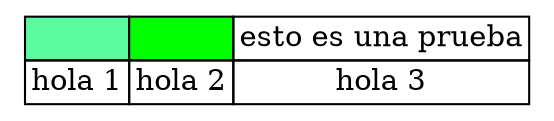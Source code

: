 digraph G {
        node [shape=plaintext]
        a [label=<<table border="0" cellborder="1" cellspacing="0">

            <tr>
                <td bgcolor="#5AFAA0"> </td>
                <td bgcolor="#00FF00"> </td>
                <td>esto es una prueba</td>
            </tr>
            <tr>
                <td>hola 1</td>
                <td>hola 2</td>
                <td>hola 3</td>
            </tr>

        </table>>];
        }